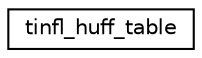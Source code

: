digraph "Graphical Class Hierarchy"
{
 // LATEX_PDF_SIZE
  edge [fontname="Helvetica",fontsize="10",labelfontname="Helvetica",labelfontsize="10"];
  node [fontname="Helvetica",fontsize="10",shape=record];
  rankdir="LR";
  Node0 [label="tinfl_huff_table",height=0.2,width=0.4,color="black", fillcolor="white", style="filled",URL="$d1/dd4/structtinfl__huff__table.html",tooltip=" "];
}
